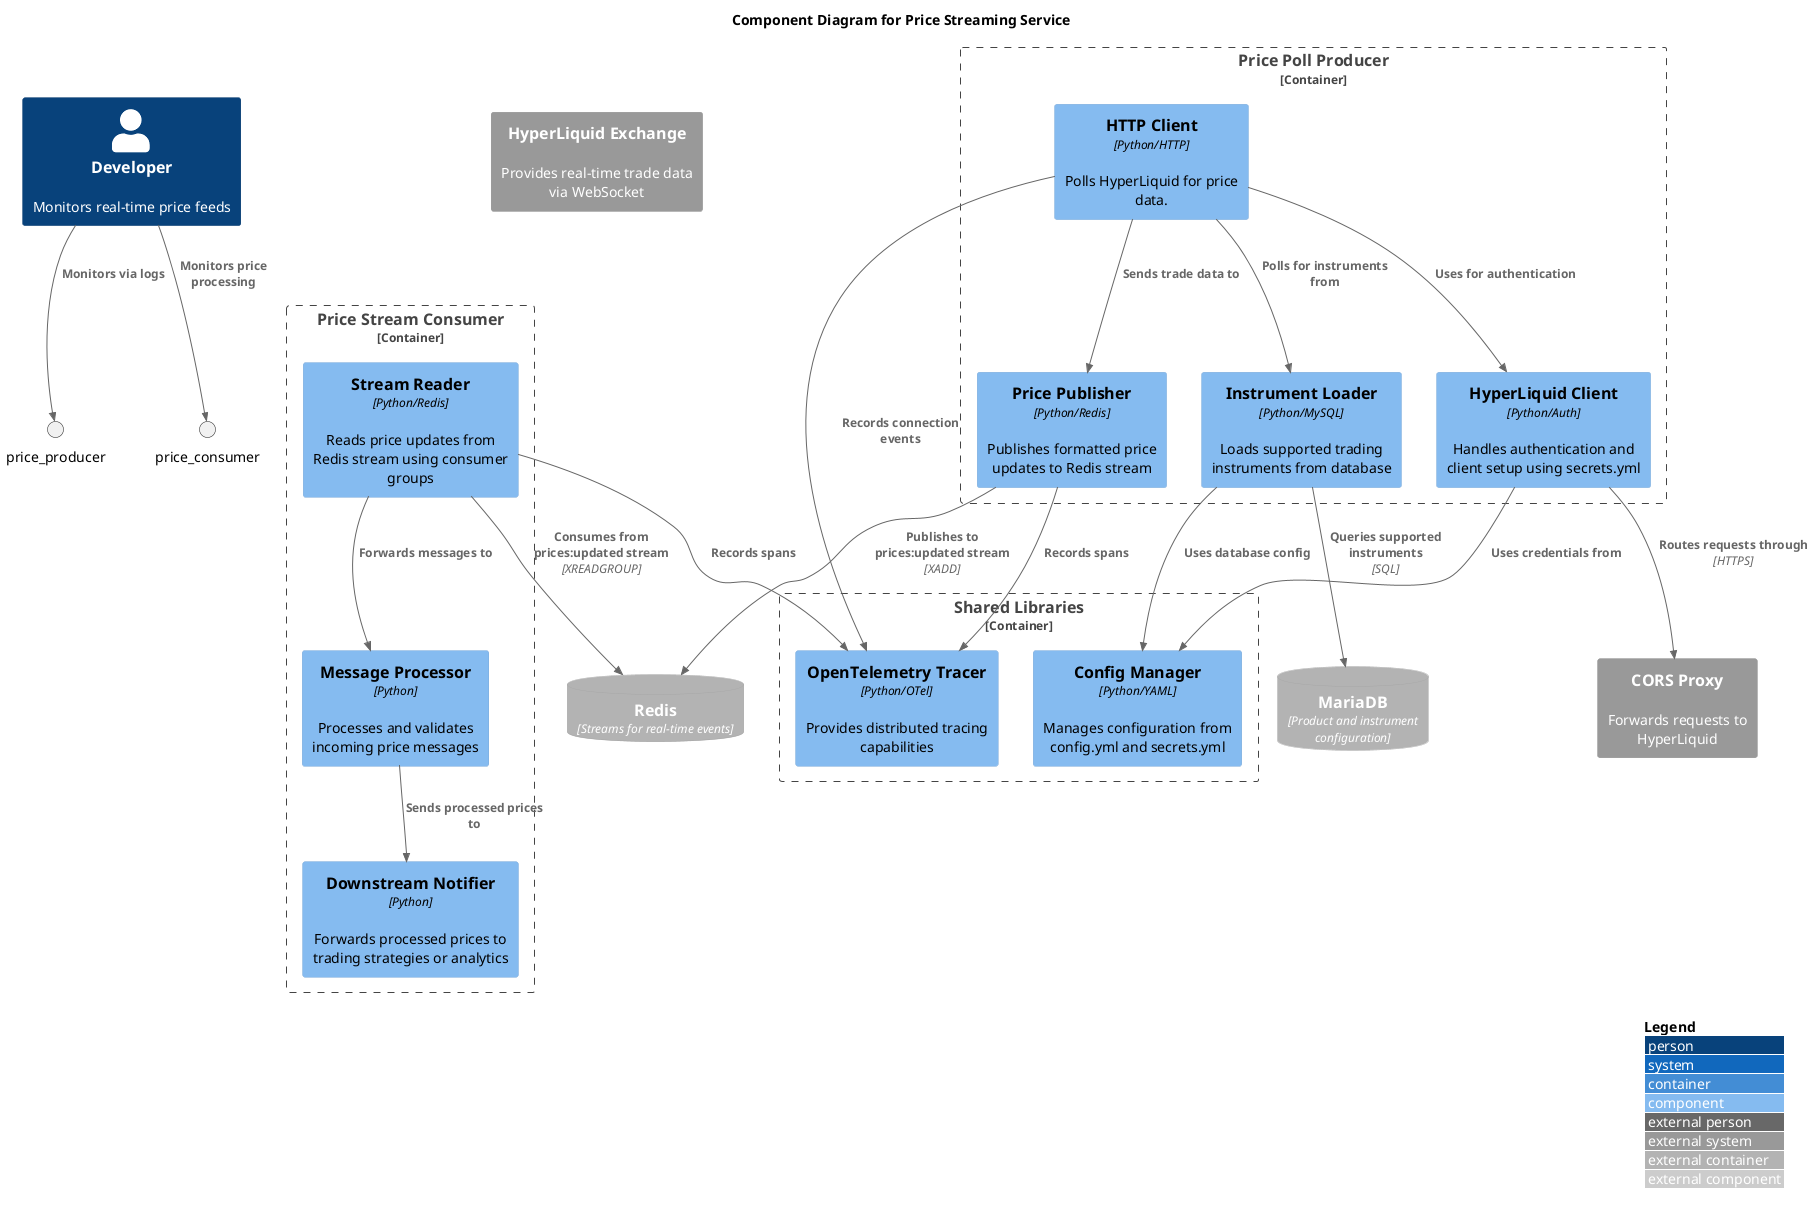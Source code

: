 @startuml Price Streaming Service Components
!include <C4/C4_Component.puml>

LAYOUT_WITH_LEGEND()
LAYOUT_TOP_DOWN()

title Component Diagram for Price Streaming Service

Person(developer, "Developer", "Monitors real-time price feeds")
System_Ext(hyperliquid, "HyperLiquid Exchange", "Provides real-time trade data via WebSocket")
System_Ext(cors_proxy, "CORS Proxy", "Forwards requests to HyperLiquid")
ContainerDb_Ext(redis, "Redis", "Streams for real-time events")
ContainerDb_Ext(mariadb, "MariaDB", "Product and instrument configuration")

Container_Boundary(price_stream_producer, "Price Poll Producer") {
    Component(http_client, "HTTP Client", "Python/HTTP", "Polls HyperLiquid for price data.")
    Component(price_publisher, "Price Publisher", "Python/Redis", "Publishes formatted price updates to Redis stream")
    Component(instrument_loader, "Instrument Loader", "Python/MySQL", "Loads supported trading instruments from database")
    Component(hyperliquid_client, "HyperLiquid Client", "Python/Auth", "Handles authentication and client setup using secrets.yml")
}

Container_Boundary(price_stream_consumer, "Price Stream Consumer") {
    Component(stream_reader, "Stream Reader", "Python/Redis", "Reads price updates from Redis stream using consumer groups")
    Component(message_processor, "Message Processor", "Python", "Processes and validates incoming price messages")
    Component(downstream_notifier, "Downstream Notifier", "Python", "Forwards processed prices to trading strategies or analytics")
}

Container_Boundary(shared_libs, "Shared Libraries") {
    Component(config_manager, "Config Manager", "Python/YAML", "Manages configuration from config.yml and secrets.yml")
    Component(tracer, "OpenTelemetry Tracer", "Python/OTel", "Provides distributed tracing capabilities")
}

Rel(developer, price_producer, "Monitors via logs")
Rel(developer, price_consumer, "Monitors price processing")

Rel(hyperliquid_client, config_manager, "Uses credentials from")
Rel(hyperliquid_client, cors_proxy, "Routes requests through", "HTTPS")
Rel(http_client, hyperliquid_client, "Uses for authentication")

Rel(instrument_loader, mariadb, "Queries supported instruments", "SQL")
Rel(instrument_loader, config_manager, "Uses database config")
Rel(http_client, instrument_loader, "Polls for instruments from")

Rel(http_client, price_publisher, "Sends trade data to")
Rel(price_publisher, redis, "Publishes to prices:updated stream", "XADD")

Rel(stream_reader, redis, "Consumes from prices:updated stream", "XREADGROUP")
Rel(stream_reader, message_processor, "Forwards messages to")
Rel(message_processor, downstream_notifier, "Sends processed prices to")

Rel(price_publisher, tracer, "Records spans")
Rel(stream_reader, tracer, "Records spans")
Rel(http_client, tracer, "Records connection events")

@enduml